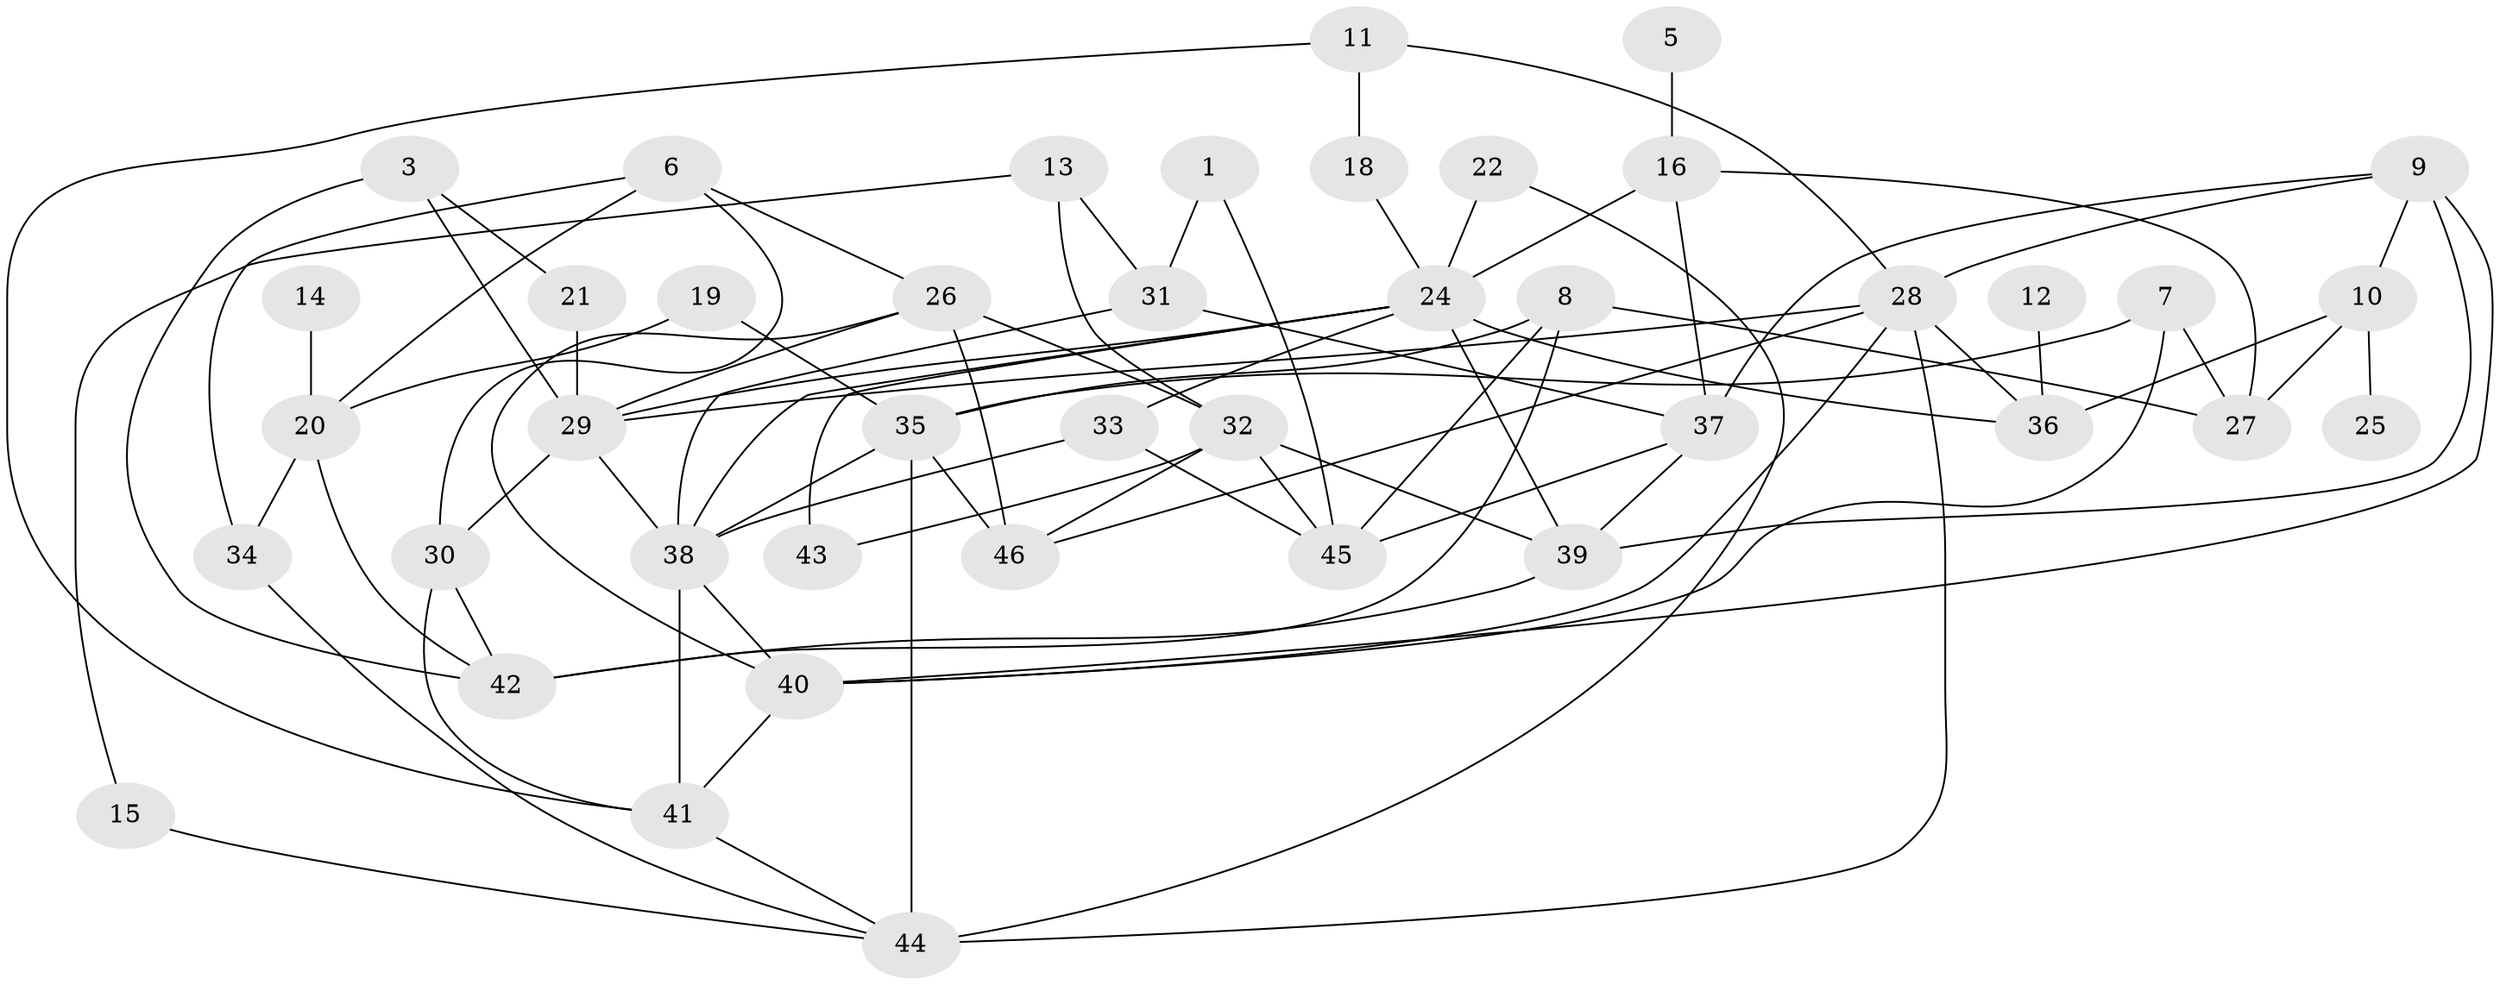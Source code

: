 // original degree distribution, {3: 0.18478260869565216, 2: 0.22826086956521738, 4: 0.18478260869565216, 1: 0.18478260869565216, 5: 0.09782608695652174, 0: 0.021739130434782608, 6: 0.08695652173913043, 7: 0.010869565217391304}
// Generated by graph-tools (version 1.1) at 2025/35/03/04/25 23:35:50]
// undirected, 42 vertices, 83 edges
graph export_dot {
  node [color=gray90,style=filled];
  1;
  3;
  5;
  6;
  7;
  8;
  9;
  10;
  11;
  12;
  13;
  14;
  15;
  16;
  18;
  19;
  20;
  21;
  22;
  24;
  25;
  26;
  27;
  28;
  29;
  30;
  31;
  32;
  33;
  34;
  35;
  36;
  37;
  38;
  39;
  40;
  41;
  42;
  43;
  44;
  45;
  46;
  1 -- 31 [weight=1.0];
  1 -- 45 [weight=1.0];
  3 -- 21 [weight=1.0];
  3 -- 29 [weight=1.0];
  3 -- 42 [weight=1.0];
  5 -- 16 [weight=1.0];
  6 -- 20 [weight=1.0];
  6 -- 26 [weight=1.0];
  6 -- 30 [weight=1.0];
  6 -- 34 [weight=1.0];
  7 -- 27 [weight=1.0];
  7 -- 35 [weight=1.0];
  7 -- 40 [weight=1.0];
  8 -- 27 [weight=1.0];
  8 -- 35 [weight=1.0];
  8 -- 42 [weight=1.0];
  8 -- 45 [weight=1.0];
  9 -- 10 [weight=1.0];
  9 -- 28 [weight=1.0];
  9 -- 37 [weight=1.0];
  9 -- 39 [weight=2.0];
  9 -- 40 [weight=1.0];
  10 -- 25 [weight=1.0];
  10 -- 27 [weight=1.0];
  10 -- 36 [weight=1.0];
  11 -- 18 [weight=1.0];
  11 -- 28 [weight=1.0];
  11 -- 41 [weight=1.0];
  12 -- 36 [weight=1.0];
  13 -- 15 [weight=1.0];
  13 -- 31 [weight=1.0];
  13 -- 32 [weight=2.0];
  14 -- 20 [weight=1.0];
  15 -- 44 [weight=1.0];
  16 -- 24 [weight=1.0];
  16 -- 27 [weight=1.0];
  16 -- 37 [weight=1.0];
  18 -- 24 [weight=1.0];
  19 -- 20 [weight=1.0];
  19 -- 35 [weight=1.0];
  20 -- 34 [weight=1.0];
  20 -- 42 [weight=2.0];
  21 -- 29 [weight=1.0];
  22 -- 24 [weight=2.0];
  22 -- 44 [weight=1.0];
  24 -- 29 [weight=1.0];
  24 -- 33 [weight=1.0];
  24 -- 36 [weight=1.0];
  24 -- 38 [weight=1.0];
  24 -- 39 [weight=1.0];
  24 -- 43 [weight=1.0];
  26 -- 29 [weight=1.0];
  26 -- 32 [weight=1.0];
  26 -- 40 [weight=1.0];
  26 -- 46 [weight=2.0];
  28 -- 29 [weight=1.0];
  28 -- 36 [weight=1.0];
  28 -- 40 [weight=1.0];
  28 -- 44 [weight=2.0];
  28 -- 46 [weight=1.0];
  29 -- 30 [weight=1.0];
  29 -- 38 [weight=1.0];
  30 -- 41 [weight=1.0];
  30 -- 42 [weight=1.0];
  31 -- 37 [weight=1.0];
  31 -- 38 [weight=3.0];
  32 -- 39 [weight=1.0];
  32 -- 43 [weight=2.0];
  32 -- 45 [weight=1.0];
  32 -- 46 [weight=1.0];
  33 -- 38 [weight=1.0];
  33 -- 45 [weight=1.0];
  34 -- 44 [weight=1.0];
  35 -- 38 [weight=1.0];
  35 -- 44 [weight=1.0];
  35 -- 46 [weight=1.0];
  37 -- 39 [weight=1.0];
  37 -- 45 [weight=1.0];
  38 -- 40 [weight=1.0];
  38 -- 41 [weight=1.0];
  39 -- 42 [weight=1.0];
  40 -- 41 [weight=1.0];
  41 -- 44 [weight=1.0];
}
